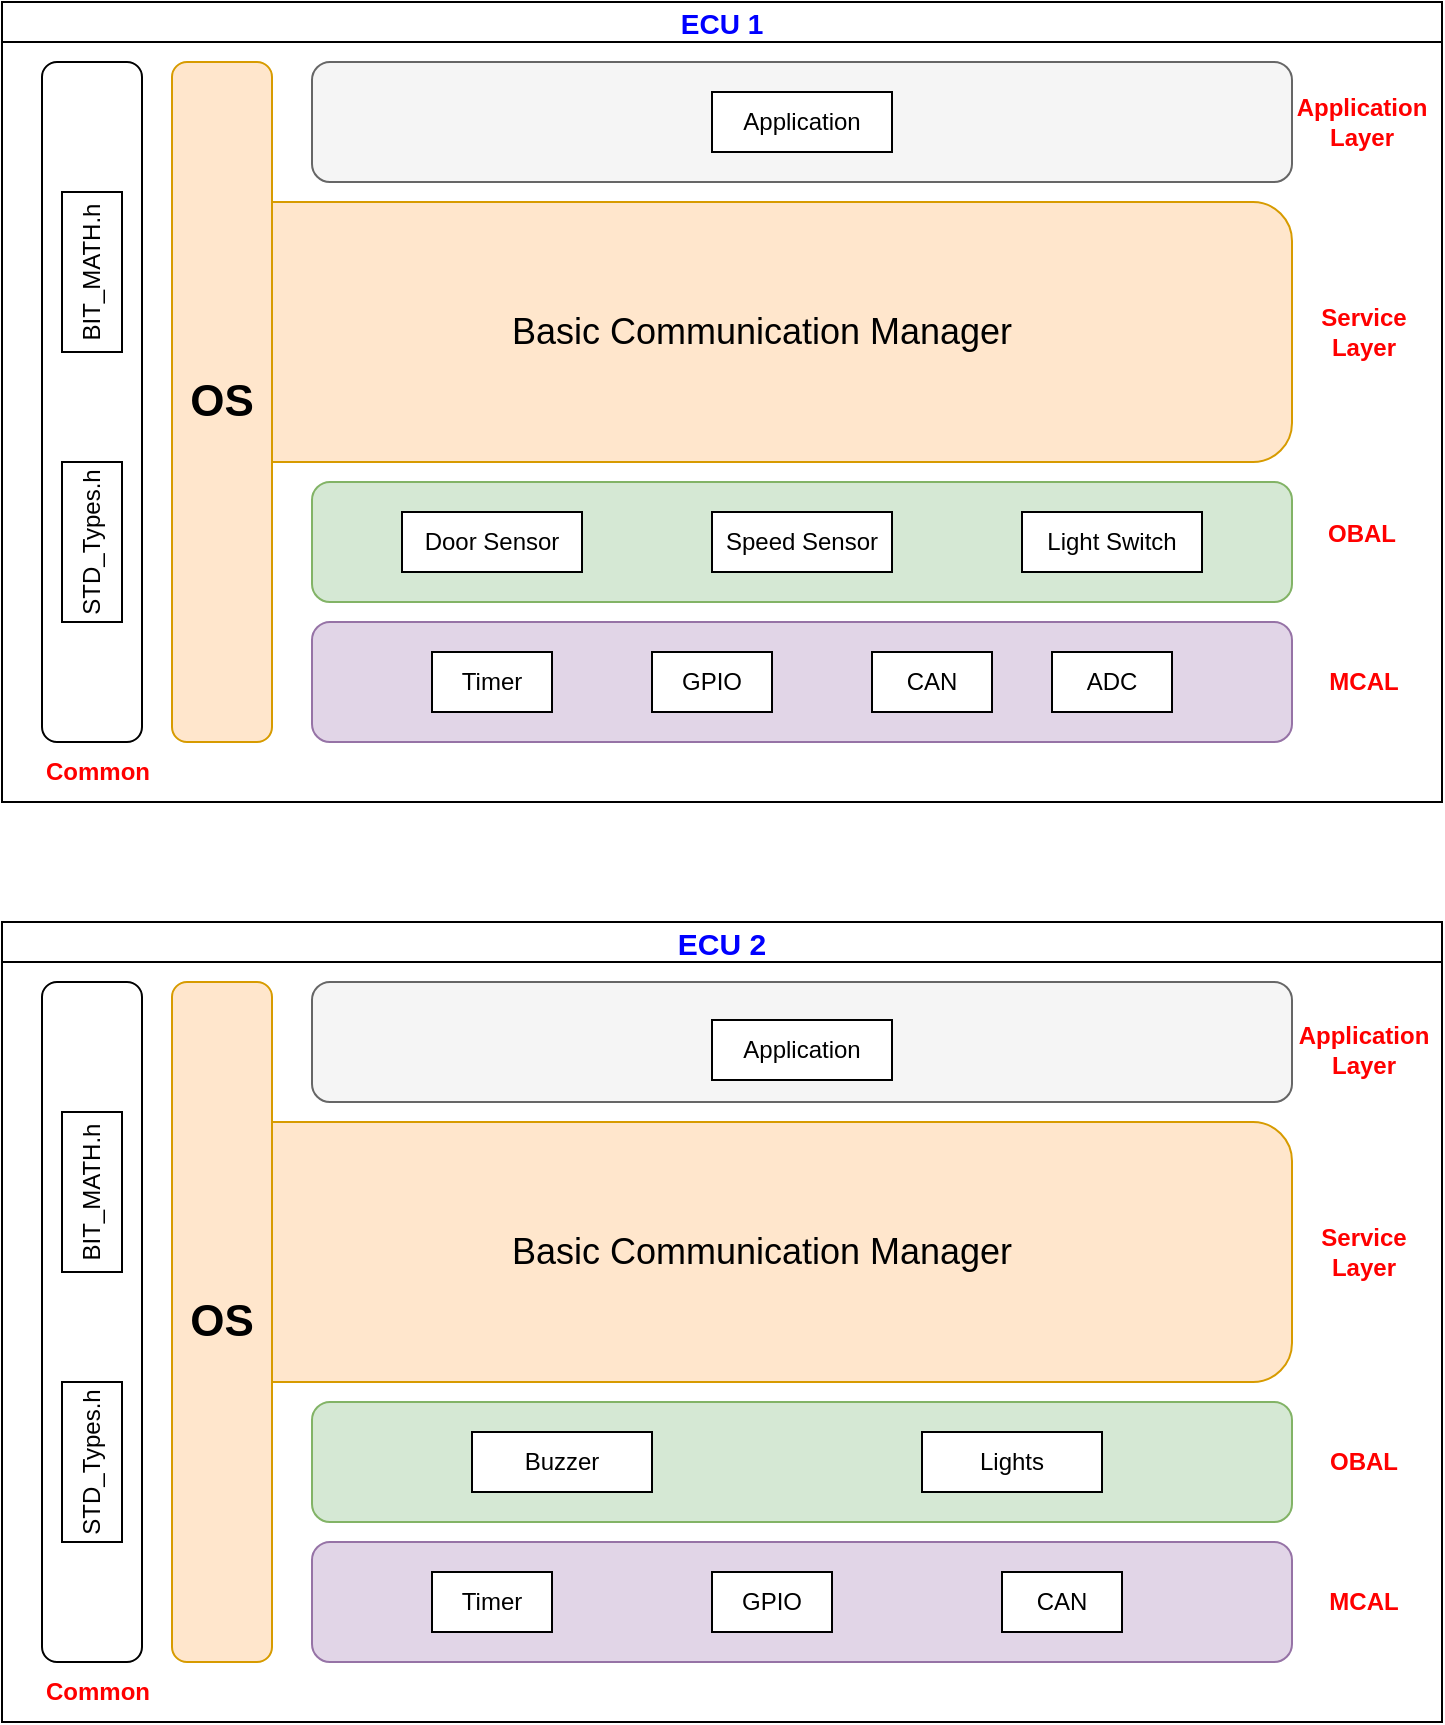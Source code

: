 <mxfile version="21.1.2" type="device">
  <diagram name="Page-1" id="JKFp52bc5wrWDLenRHue">
    <mxGraphModel dx="1418" dy="828" grid="1" gridSize="10" guides="1" tooltips="1" connect="1" arrows="1" fold="1" page="1" pageScale="1" pageWidth="827" pageHeight="1169" math="0" shadow="0">
      <root>
        <mxCell id="0" />
        <mxCell id="1" parent="0" />
        <mxCell id="YJbQvpZGYV4GxYUb8s9e-3" value="" style="rounded=1;whiteSpace=wrap;html=1;fillColor=#e1d5e7;strokeColor=#9673a6;container=0;" parent="1" vertex="1">
          <mxGeometry x="225" y="370" width="490" height="60" as="geometry" />
        </mxCell>
        <mxCell id="YJbQvpZGYV4GxYUb8s9e-4" value="" style="rounded=1;whiteSpace=wrap;html=1;fillColor=#d5e8d4;strokeColor=#82b366;container=0;" parent="1" vertex="1">
          <mxGeometry x="225" y="300" width="490" height="60" as="geometry" />
        </mxCell>
        <mxCell id="YJbQvpZGYV4GxYUb8s9e-5" value="&lt;font style=&quot;font-size: 18px;&quot;&gt;Basic Communication Manager&lt;/font&gt;" style="rounded=1;whiteSpace=wrap;html=1;fillColor=#ffe6cc;strokeColor=#d79b00;container=0;" parent="1" vertex="1">
          <mxGeometry x="185" y="160" width="530" height="130" as="geometry" />
        </mxCell>
        <mxCell id="YJbQvpZGYV4GxYUb8s9e-7" value="" style="rounded=1;whiteSpace=wrap;html=1;fillColor=#f5f5f5;strokeColor=#666666;fontColor=#333333;container=0;" parent="1" vertex="1">
          <mxGeometry x="225" y="90" width="490" height="60" as="geometry" />
        </mxCell>
        <mxCell id="YJbQvpZGYV4GxYUb8s9e-8" value="&lt;font style=&quot;font-size: 22px;&quot;&gt;&lt;b&gt;OS&lt;/b&gt;&lt;/font&gt;" style="rounded=1;whiteSpace=wrap;html=1;fillColor=#ffe6cc;strokeColor=#d79b00;container=0;" parent="1" vertex="1">
          <mxGeometry x="155" y="90" width="50" height="340" as="geometry" />
        </mxCell>
        <mxCell id="YJbQvpZGYV4GxYUb8s9e-9" value="Timer" style="html=1;whiteSpace=wrap;container=0;" parent="1" vertex="1">
          <mxGeometry x="285" y="385" width="60" height="30" as="geometry" />
        </mxCell>
        <mxCell id="YJbQvpZGYV4GxYUb8s9e-10" value="" style="rounded=1;whiteSpace=wrap;html=1;container=0;" parent="1" vertex="1">
          <mxGeometry x="90" y="90" width="50" height="340" as="geometry" />
        </mxCell>
        <mxCell id="YJbQvpZGYV4GxYUb8s9e-11" value="GPIO" style="html=1;whiteSpace=wrap;container=0;" parent="1" vertex="1">
          <mxGeometry x="395" y="385" width="60" height="30" as="geometry" />
        </mxCell>
        <mxCell id="YJbQvpZGYV4GxYUb8s9e-12" value="CAN" style="html=1;whiteSpace=wrap;container=0;" parent="1" vertex="1">
          <mxGeometry x="505" y="385" width="60" height="30" as="geometry" />
        </mxCell>
        <mxCell id="YJbQvpZGYV4GxYUb8s9e-13" value="ADC" style="html=1;whiteSpace=wrap;container=0;" parent="1" vertex="1">
          <mxGeometry x="595" y="385" width="60" height="30" as="geometry" />
        </mxCell>
        <mxCell id="YJbQvpZGYV4GxYUb8s9e-14" value="Door Sensor" style="html=1;whiteSpace=wrap;container=0;" parent="1" vertex="1">
          <mxGeometry x="270" y="315" width="90" height="30" as="geometry" />
        </mxCell>
        <mxCell id="YJbQvpZGYV4GxYUb8s9e-19" value="Light Switch" style="html=1;whiteSpace=wrap;container=0;" parent="1" vertex="1">
          <mxGeometry x="580" y="315" width="90" height="30" as="geometry" />
        </mxCell>
        <mxCell id="YJbQvpZGYV4GxYUb8s9e-23" value="BIT_MATH.h" style="html=1;whiteSpace=wrap;rotation=-90;container=0;" parent="1" vertex="1">
          <mxGeometry x="75" y="180" width="80" height="30" as="geometry" />
        </mxCell>
        <mxCell id="YJbQvpZGYV4GxYUb8s9e-24" value="STD_Types.h" style="html=1;whiteSpace=wrap;rotation=-90;container=0;" parent="1" vertex="1">
          <mxGeometry x="75" y="315" width="80" height="30" as="geometry" />
        </mxCell>
        <mxCell id="YJbQvpZGYV4GxYUb8s9e-34" value="ECU 1" style="swimlane;fontColor=#0000FF;fontSize=14;startSize=20;container=0;" parent="1" vertex="1">
          <mxGeometry x="70" y="60" width="720" height="400" as="geometry">
            <mxRectangle width="80" height="30" as="alternateBounds" />
          </mxGeometry>
        </mxCell>
        <mxCell id="YJbQvpZGYV4GxYUb8s9e-18" value="Speed Sensor" style="html=1;whiteSpace=wrap;container=0;" parent="YJbQvpZGYV4GxYUb8s9e-34" vertex="1">
          <mxGeometry x="355" y="255" width="90" height="30" as="geometry" />
        </mxCell>
        <mxCell id="YJbQvpZGYV4GxYUb8s9e-57" value="MCAL" style="text;html=1;strokeColor=none;fillColor=none;align=center;verticalAlign=middle;whiteSpace=wrap;rounded=0;fontColor=#FF0000;fontStyle=1" parent="YJbQvpZGYV4GxYUb8s9e-34" vertex="1">
          <mxGeometry x="651" y="325" width="60" height="30" as="geometry" />
        </mxCell>
        <mxCell id="YJbQvpZGYV4GxYUb8s9e-63" value="Common" style="text;html=1;strokeColor=none;fillColor=none;align=center;verticalAlign=middle;whiteSpace=wrap;rounded=0;fontColor=#FF0000;fontStyle=1" parent="YJbQvpZGYV4GxYUb8s9e-34" vertex="1">
          <mxGeometry x="18" y="370" width="60" height="30" as="geometry" />
        </mxCell>
        <mxCell id="YJbQvpZGYV4GxYUb8s9e-25" value="Application" style="html=1;whiteSpace=wrap;container=0;" parent="YJbQvpZGYV4GxYUb8s9e-34" vertex="1">
          <mxGeometry x="355" y="45" width="90" height="30" as="geometry" />
        </mxCell>
        <mxCell id="YJbQvpZGYV4GxYUb8s9e-102" value="Service&lt;br&gt;Layer" style="text;html=1;strokeColor=none;fillColor=none;align=center;verticalAlign=middle;whiteSpace=wrap;rounded=0;fontColor=#FF0000;fontStyle=1" parent="YJbQvpZGYV4GxYUb8s9e-34" vertex="1">
          <mxGeometry x="651" y="150" width="60" height="30" as="geometry" />
        </mxCell>
        <mxCell id="YJbQvpZGYV4GxYUb8s9e-71" value="" style="rounded=1;whiteSpace=wrap;html=1;fillColor=#e1d5e7;strokeColor=#9673a6;container=0;" parent="1" vertex="1">
          <mxGeometry x="225" y="830" width="490" height="60" as="geometry" />
        </mxCell>
        <mxCell id="YJbQvpZGYV4GxYUb8s9e-72" value="" style="rounded=1;whiteSpace=wrap;html=1;fillColor=#d5e8d4;strokeColor=#82b366;container=0;" parent="1" vertex="1">
          <mxGeometry x="225" y="760" width="490" height="60" as="geometry" />
        </mxCell>
        <mxCell id="YJbQvpZGYV4GxYUb8s9e-73" value="&lt;font style=&quot;font-size: 18px;&quot;&gt;Basic Communication Manager&lt;/font&gt;" style="rounded=1;whiteSpace=wrap;html=1;fillColor=#ffe6cc;strokeColor=#d79b00;container=0;" parent="1" vertex="1">
          <mxGeometry x="185" y="620" width="530" height="130" as="geometry" />
        </mxCell>
        <mxCell id="YJbQvpZGYV4GxYUb8s9e-75" value="" style="rounded=1;whiteSpace=wrap;html=1;fillColor=#f5f5f5;strokeColor=#666666;fontColor=#333333;container=0;" parent="1" vertex="1">
          <mxGeometry x="225" y="550" width="490" height="60" as="geometry" />
        </mxCell>
        <mxCell id="YJbQvpZGYV4GxYUb8s9e-76" value="&lt;font style=&quot;font-size: 22px;&quot;&gt;&lt;b&gt;OS&lt;/b&gt;&lt;/font&gt;" style="rounded=1;whiteSpace=wrap;html=1;fillColor=#ffe6cc;strokeColor=#d79b00;container=0;" parent="1" vertex="1">
          <mxGeometry x="155" y="550" width="50" height="340" as="geometry" />
        </mxCell>
        <mxCell id="YJbQvpZGYV4GxYUb8s9e-77" value="Timer" style="html=1;whiteSpace=wrap;container=0;" parent="1" vertex="1">
          <mxGeometry x="285" y="845" width="60" height="30" as="geometry" />
        </mxCell>
        <mxCell id="YJbQvpZGYV4GxYUb8s9e-78" value="" style="rounded=1;whiteSpace=wrap;html=1;container=0;" parent="1" vertex="1">
          <mxGeometry x="90" y="550" width="50" height="340" as="geometry" />
        </mxCell>
        <mxCell id="YJbQvpZGYV4GxYUb8s9e-82" value="Buzzer" style="html=1;whiteSpace=wrap;container=0;" parent="1" vertex="1">
          <mxGeometry x="305" y="775" width="90" height="30" as="geometry" />
        </mxCell>
        <mxCell id="YJbQvpZGYV4GxYUb8s9e-84" value="BIT_MATH.h" style="html=1;whiteSpace=wrap;rotation=-90;container=0;" parent="1" vertex="1">
          <mxGeometry x="75" y="640" width="80" height="30" as="geometry" />
        </mxCell>
        <mxCell id="YJbQvpZGYV4GxYUb8s9e-85" value="STD_Types.h" style="html=1;whiteSpace=wrap;rotation=-90;container=0;" parent="1" vertex="1">
          <mxGeometry x="75" y="775" width="80" height="30" as="geometry" />
        </mxCell>
        <mxCell id="YJbQvpZGYV4GxYUb8s9e-90" value="ECU 2" style="swimlane;fontColor=#0000FF;fontSize=15;startSize=20;container=0;" parent="1" vertex="1">
          <mxGeometry x="70" y="520" width="720" height="400" as="geometry">
            <mxRectangle width="80" height="30" as="alternateBounds" />
          </mxGeometry>
        </mxCell>
        <mxCell id="YJbQvpZGYV4GxYUb8s9e-91" value="Lights" style="html=1;whiteSpace=wrap;container=0;" parent="YJbQvpZGYV4GxYUb8s9e-90" vertex="1">
          <mxGeometry x="460" y="255" width="90" height="30" as="geometry" />
        </mxCell>
        <mxCell id="YJbQvpZGYV4GxYUb8s9e-92" value="MCAL" style="text;html=1;strokeColor=none;fillColor=none;align=center;verticalAlign=middle;whiteSpace=wrap;rounded=0;fontColor=#FF0000;fontStyle=1" parent="YJbQvpZGYV4GxYUb8s9e-90" vertex="1">
          <mxGeometry x="651" y="325" width="60" height="30" as="geometry" />
        </mxCell>
        <mxCell id="YJbQvpZGYV4GxYUb8s9e-93" value="OBAL" style="text;html=1;strokeColor=none;fillColor=none;align=center;verticalAlign=middle;whiteSpace=wrap;rounded=0;fontColor=#FF0000;fontStyle=1" parent="YJbQvpZGYV4GxYUb8s9e-90" vertex="1">
          <mxGeometry x="651" y="255" width="60" height="30" as="geometry" />
        </mxCell>
        <mxCell id="YJbQvpZGYV4GxYUb8s9e-94" value="Application&lt;br&gt;Layer" style="text;html=1;strokeColor=none;fillColor=none;align=center;verticalAlign=middle;whiteSpace=wrap;rounded=0;fontColor=#FF0000;fontStyle=1" parent="YJbQvpZGYV4GxYUb8s9e-90" vertex="1">
          <mxGeometry x="651" y="49" width="60" height="30" as="geometry" />
        </mxCell>
        <mxCell id="YJbQvpZGYV4GxYUb8s9e-95" value="Common" style="text;html=1;strokeColor=none;fillColor=none;align=center;verticalAlign=middle;whiteSpace=wrap;rounded=0;fontColor=#FF0000;fontStyle=1" parent="YJbQvpZGYV4GxYUb8s9e-90" vertex="1">
          <mxGeometry x="18" y="370" width="60" height="30" as="geometry" />
        </mxCell>
        <mxCell id="YJbQvpZGYV4GxYUb8s9e-96" value="Service&lt;br&gt;Layer" style="text;html=1;strokeColor=none;fillColor=none;align=center;verticalAlign=middle;whiteSpace=wrap;rounded=0;fontColor=#FF0000;fontStyle=1" parent="YJbQvpZGYV4GxYUb8s9e-90" vertex="1">
          <mxGeometry x="651" y="150" width="60" height="30" as="geometry" />
        </mxCell>
        <mxCell id="YJbQvpZGYV4GxYUb8s9e-98" value="Application" style="html=1;whiteSpace=wrap;container=0;" parent="YJbQvpZGYV4GxYUb8s9e-90" vertex="1">
          <mxGeometry x="355" y="49" width="90" height="30" as="geometry" />
        </mxCell>
        <mxCell id="YJbQvpZGYV4GxYUb8s9e-80" value="CAN" style="html=1;whiteSpace=wrap;container=0;" parent="YJbQvpZGYV4GxYUb8s9e-90" vertex="1">
          <mxGeometry x="500" y="325" width="60" height="30" as="geometry" />
        </mxCell>
        <mxCell id="YJbQvpZGYV4GxYUb8s9e-79" value="GPIO" style="html=1;whiteSpace=wrap;container=0;" parent="YJbQvpZGYV4GxYUb8s9e-90" vertex="1">
          <mxGeometry x="355" y="325" width="60" height="30" as="geometry" />
        </mxCell>
        <mxCell id="YJbQvpZGYV4GxYUb8s9e-100" value="OBAL" style="text;html=1;strokeColor=none;fillColor=none;align=center;verticalAlign=middle;whiteSpace=wrap;rounded=0;fontColor=#FF0000;fontStyle=1" parent="1" vertex="1">
          <mxGeometry x="720" y="311" width="60" height="30" as="geometry" />
        </mxCell>
        <mxCell id="YJbQvpZGYV4GxYUb8s9e-101" value="Application&lt;br&gt;Layer" style="text;html=1;strokeColor=none;fillColor=none;align=center;verticalAlign=middle;whiteSpace=wrap;rounded=0;fontColor=#FF0000;fontStyle=1" parent="1" vertex="1">
          <mxGeometry x="720" y="105" width="60" height="30" as="geometry" />
        </mxCell>
      </root>
    </mxGraphModel>
  </diagram>
</mxfile>
